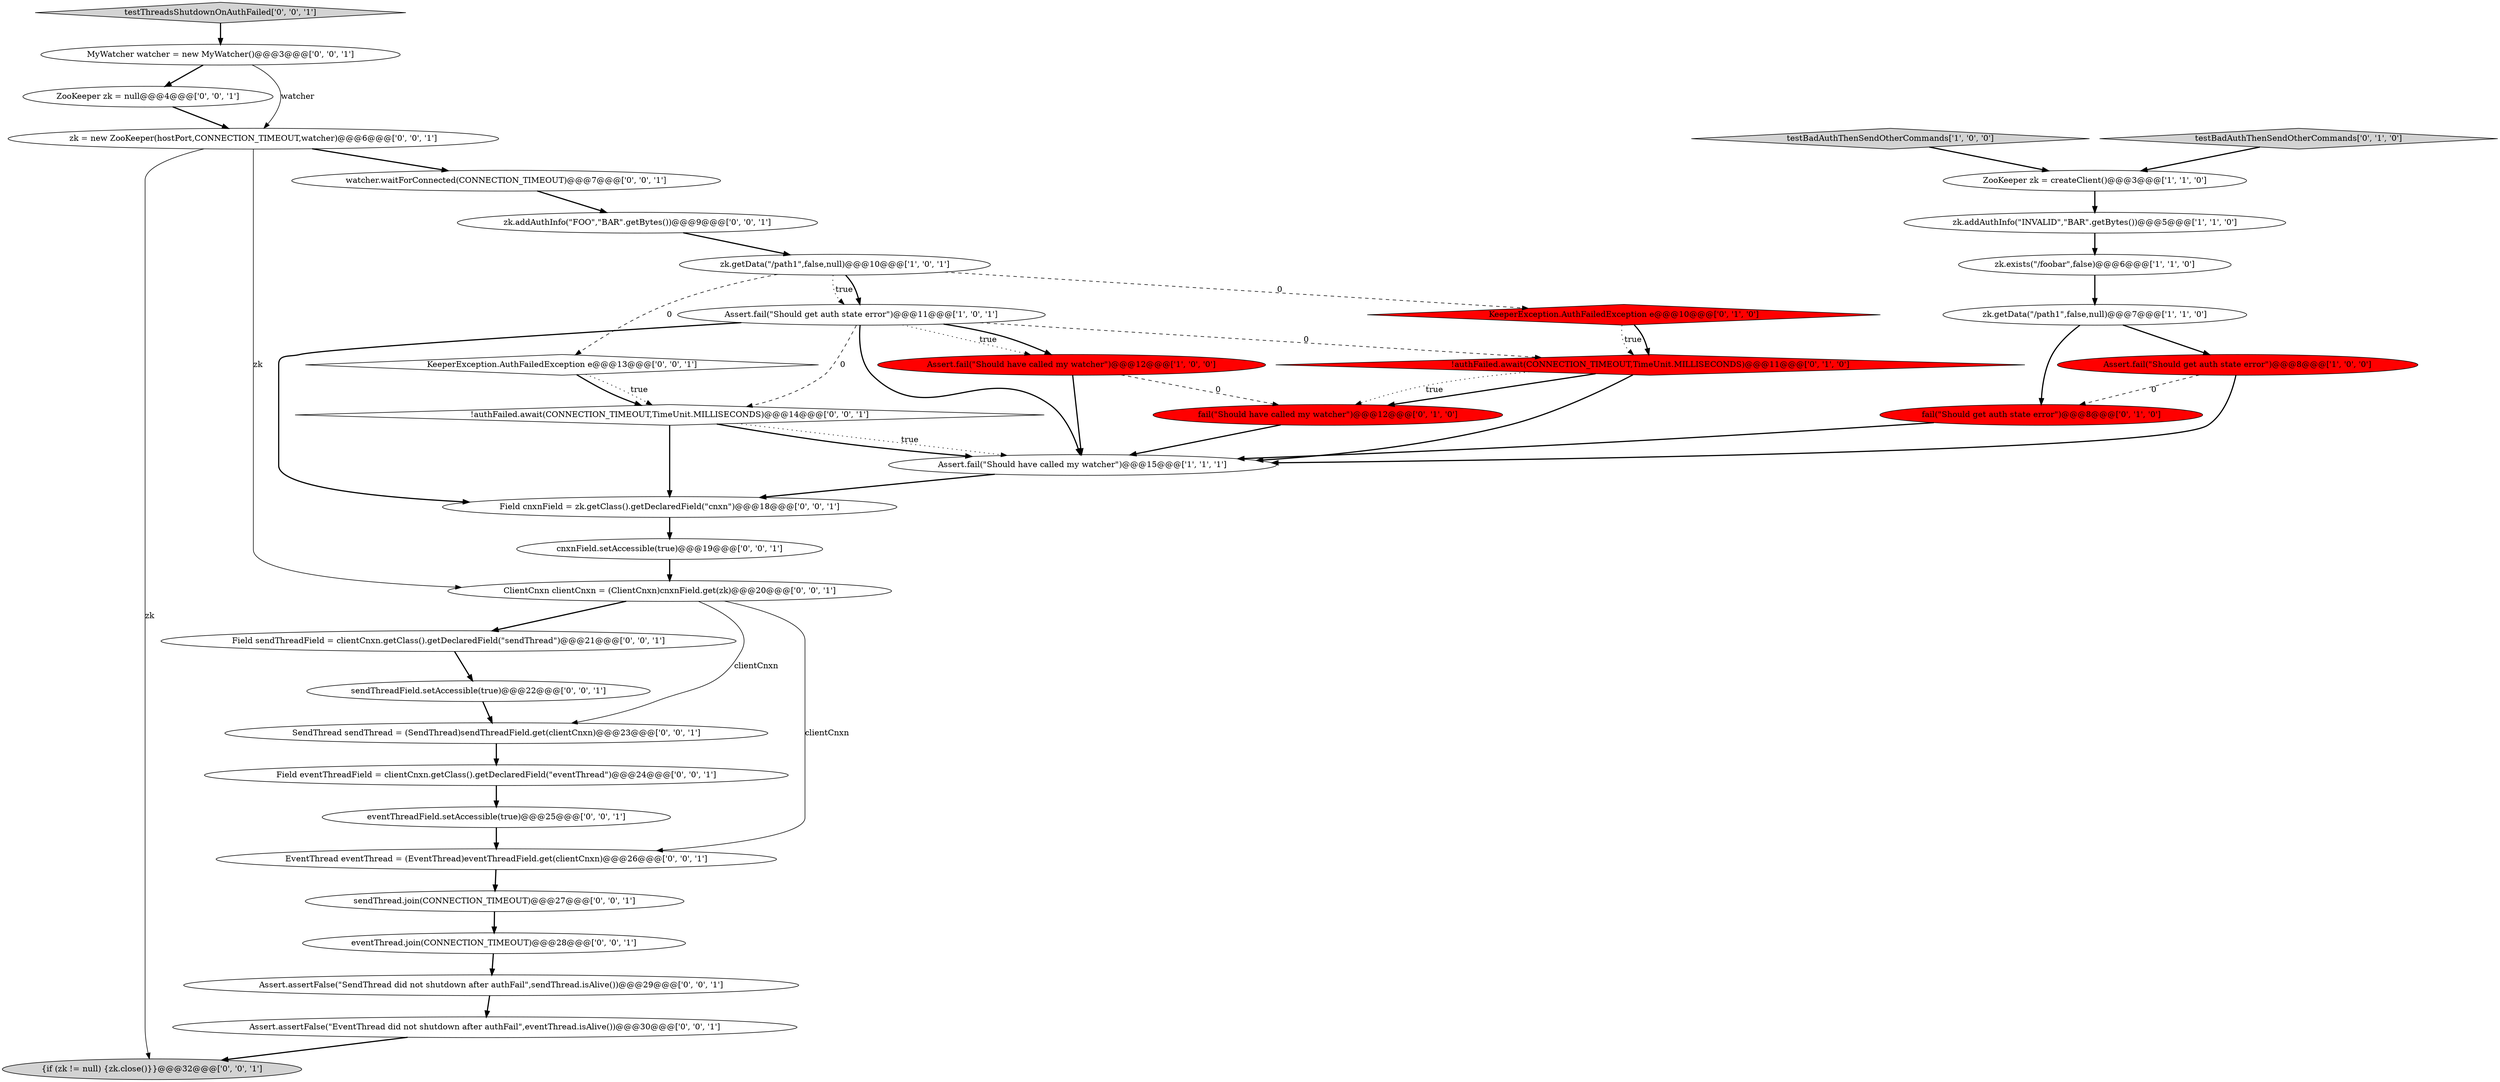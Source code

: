 digraph {
7 [style = filled, label = "testBadAuthThenSendOtherCommands['1', '0', '0']", fillcolor = lightgray, shape = diamond image = "AAA0AAABBB1BBB"];
12 [style = filled, label = "!authFailed.await(CONNECTION_TIMEOUT,TimeUnit.MILLISECONDS)@@@11@@@['0', '1', '0']", fillcolor = red, shape = diamond image = "AAA1AAABBB2BBB"];
19 [style = filled, label = "eventThreadField.setAccessible(true)@@@25@@@['0', '0', '1']", fillcolor = white, shape = ellipse image = "AAA0AAABBB3BBB"];
25 [style = filled, label = "zk.addAuthInfo(\"FOO\",\"BAR\".getBytes())@@@9@@@['0', '0', '1']", fillcolor = white, shape = ellipse image = "AAA0AAABBB3BBB"];
21 [style = filled, label = "Assert.assertFalse(\"SendThread did not shutdown after authFail\",sendThread.isAlive())@@@29@@@['0', '0', '1']", fillcolor = white, shape = ellipse image = "AAA0AAABBB3BBB"];
14 [style = filled, label = "fail(\"Should have called my watcher\")@@@12@@@['0', '1', '0']", fillcolor = red, shape = ellipse image = "AAA1AAABBB2BBB"];
3 [style = filled, label = "Assert.fail(\"Should get auth state error\")@@@8@@@['1', '0', '0']", fillcolor = red, shape = ellipse image = "AAA1AAABBB1BBB"];
31 [style = filled, label = "Field sendThreadField = clientCnxn.getClass().getDeclaredField(\"sendThread\")@@@21@@@['0', '0', '1']", fillcolor = white, shape = ellipse image = "AAA0AAABBB3BBB"];
32 [style = filled, label = "eventThread.join(CONNECTION_TIMEOUT)@@@28@@@['0', '0', '1']", fillcolor = white, shape = ellipse image = "AAA0AAABBB3BBB"];
11 [style = filled, label = "KeeperException.AuthFailedException e@@@10@@@['0', '1', '0']", fillcolor = red, shape = diamond image = "AAA1AAABBB2BBB"];
17 [style = filled, label = "EventThread eventThread = (EventThread)eventThreadField.get(clientCnxn)@@@26@@@['0', '0', '1']", fillcolor = white, shape = ellipse image = "AAA0AAABBB3BBB"];
26 [style = filled, label = "testThreadsShutdownOnAuthFailed['0', '0', '1']", fillcolor = lightgray, shape = diamond image = "AAA0AAABBB3BBB"];
5 [style = filled, label = "zk.exists(\"/foobar\",false)@@@6@@@['1', '1', '0']", fillcolor = white, shape = ellipse image = "AAA0AAABBB1BBB"];
20 [style = filled, label = "Field cnxnField = zk.getClass().getDeclaredField(\"cnxn\")@@@18@@@['0', '0', '1']", fillcolor = white, shape = ellipse image = "AAA0AAABBB3BBB"];
8 [style = filled, label = "Assert.fail(\"Should have called my watcher\")@@@15@@@['1', '1', '1']", fillcolor = white, shape = ellipse image = "AAA0AAABBB1BBB"];
15 [style = filled, label = "ZooKeeper zk = null@@@4@@@['0', '0', '1']", fillcolor = white, shape = ellipse image = "AAA0AAABBB3BBB"];
22 [style = filled, label = "watcher.waitForConnected(CONNECTION_TIMEOUT)@@@7@@@['0', '0', '1']", fillcolor = white, shape = ellipse image = "AAA0AAABBB3BBB"];
29 [style = filled, label = "Field eventThreadField = clientCnxn.getClass().getDeclaredField(\"eventThread\")@@@24@@@['0', '0', '1']", fillcolor = white, shape = ellipse image = "AAA0AAABBB3BBB"];
35 [style = filled, label = "MyWatcher watcher = new MyWatcher()@@@3@@@['0', '0', '1']", fillcolor = white, shape = ellipse image = "AAA0AAABBB3BBB"];
9 [style = filled, label = "ZooKeeper zk = createClient()@@@3@@@['1', '1', '0']", fillcolor = white, shape = ellipse image = "AAA0AAABBB1BBB"];
24 [style = filled, label = "SendThread sendThread = (SendThread)sendThreadField.get(clientCnxn)@@@23@@@['0', '0', '1']", fillcolor = white, shape = ellipse image = "AAA0AAABBB3BBB"];
4 [style = filled, label = "zk.getData(\"/path1\",false,null)@@@10@@@['1', '0', '1']", fillcolor = white, shape = ellipse image = "AAA0AAABBB1BBB"];
18 [style = filled, label = "Assert.assertFalse(\"EventThread did not shutdown after authFail\",eventThread.isAlive())@@@30@@@['0', '0', '1']", fillcolor = white, shape = ellipse image = "AAA0AAABBB3BBB"];
16 [style = filled, label = "sendThreadField.setAccessible(true)@@@22@@@['0', '0', '1']", fillcolor = white, shape = ellipse image = "AAA0AAABBB3BBB"];
36 [style = filled, label = "zk = new ZooKeeper(hostPort,CONNECTION_TIMEOUT,watcher)@@@6@@@['0', '0', '1']", fillcolor = white, shape = ellipse image = "AAA0AAABBB3BBB"];
10 [style = filled, label = "testBadAuthThenSendOtherCommands['0', '1', '0']", fillcolor = lightgray, shape = diamond image = "AAA0AAABBB2BBB"];
2 [style = filled, label = "zk.getData(\"/path1\",false,null)@@@7@@@['1', '1', '0']", fillcolor = white, shape = ellipse image = "AAA0AAABBB1BBB"];
27 [style = filled, label = "!authFailed.await(CONNECTION_TIMEOUT,TimeUnit.MILLISECONDS)@@@14@@@['0', '0', '1']", fillcolor = white, shape = diamond image = "AAA0AAABBB3BBB"];
1 [style = filled, label = "Assert.fail(\"Should have called my watcher\")@@@12@@@['1', '0', '0']", fillcolor = red, shape = ellipse image = "AAA1AAABBB1BBB"];
34 [style = filled, label = "sendThread.join(CONNECTION_TIMEOUT)@@@27@@@['0', '0', '1']", fillcolor = white, shape = ellipse image = "AAA0AAABBB3BBB"];
0 [style = filled, label = "zk.addAuthInfo(\"INVALID\",\"BAR\".getBytes())@@@5@@@['1', '1', '0']", fillcolor = white, shape = ellipse image = "AAA0AAABBB1BBB"];
13 [style = filled, label = "fail(\"Should get auth state error\")@@@8@@@['0', '1', '0']", fillcolor = red, shape = ellipse image = "AAA1AAABBB2BBB"];
6 [style = filled, label = "Assert.fail(\"Should get auth state error\")@@@11@@@['1', '0', '1']", fillcolor = white, shape = ellipse image = "AAA0AAABBB1BBB"];
33 [style = filled, label = "{if (zk != null) {zk.close()}}@@@32@@@['0', '0', '1']", fillcolor = lightgray, shape = ellipse image = "AAA0AAABBB3BBB"];
23 [style = filled, label = "KeeperException.AuthFailedException e@@@13@@@['0', '0', '1']", fillcolor = white, shape = diamond image = "AAA0AAABBB3BBB"];
30 [style = filled, label = "ClientCnxn clientCnxn = (ClientCnxn)cnxnField.get(zk)@@@20@@@['0', '0', '1']", fillcolor = white, shape = ellipse image = "AAA0AAABBB3BBB"];
28 [style = filled, label = "cnxnField.setAccessible(true)@@@19@@@['0', '0', '1']", fillcolor = white, shape = ellipse image = "AAA0AAABBB3BBB"];
4->6 [style = dotted, label="true"];
22->25 [style = bold, label=""];
32->21 [style = bold, label=""];
1->8 [style = bold, label=""];
9->0 [style = bold, label=""];
23->27 [style = bold, label=""];
28->30 [style = bold, label=""];
35->15 [style = bold, label=""];
1->14 [style = dashed, label="0"];
4->6 [style = bold, label=""];
31->16 [style = bold, label=""];
16->24 [style = bold, label=""];
2->3 [style = bold, label=""];
11->12 [style = dotted, label="true"];
20->28 [style = bold, label=""];
18->33 [style = bold, label=""];
6->1 [style = dotted, label="true"];
25->4 [style = bold, label=""];
36->33 [style = solid, label="zk"];
11->12 [style = bold, label=""];
24->29 [style = bold, label=""];
19->17 [style = bold, label=""];
27->8 [style = dotted, label="true"];
3->13 [style = dashed, label="0"];
21->18 [style = bold, label=""];
35->36 [style = solid, label="watcher"];
2->13 [style = bold, label=""];
6->12 [style = dashed, label="0"];
7->9 [style = bold, label=""];
6->20 [style = bold, label=""];
6->1 [style = bold, label=""];
12->14 [style = dotted, label="true"];
5->2 [style = bold, label=""];
17->34 [style = bold, label=""];
8->20 [style = bold, label=""];
29->19 [style = bold, label=""];
6->27 [style = dashed, label="0"];
30->31 [style = bold, label=""];
12->8 [style = bold, label=""];
3->8 [style = bold, label=""];
30->24 [style = solid, label="clientCnxn"];
30->17 [style = solid, label="clientCnxn"];
6->8 [style = bold, label=""];
26->35 [style = bold, label=""];
12->14 [style = bold, label=""];
23->27 [style = dotted, label="true"];
36->30 [style = solid, label="zk"];
34->32 [style = bold, label=""];
14->8 [style = bold, label=""];
10->9 [style = bold, label=""];
4->11 [style = dashed, label="0"];
13->8 [style = bold, label=""];
4->23 [style = dashed, label="0"];
27->20 [style = bold, label=""];
27->8 [style = bold, label=""];
0->5 [style = bold, label=""];
15->36 [style = bold, label=""];
36->22 [style = bold, label=""];
}
